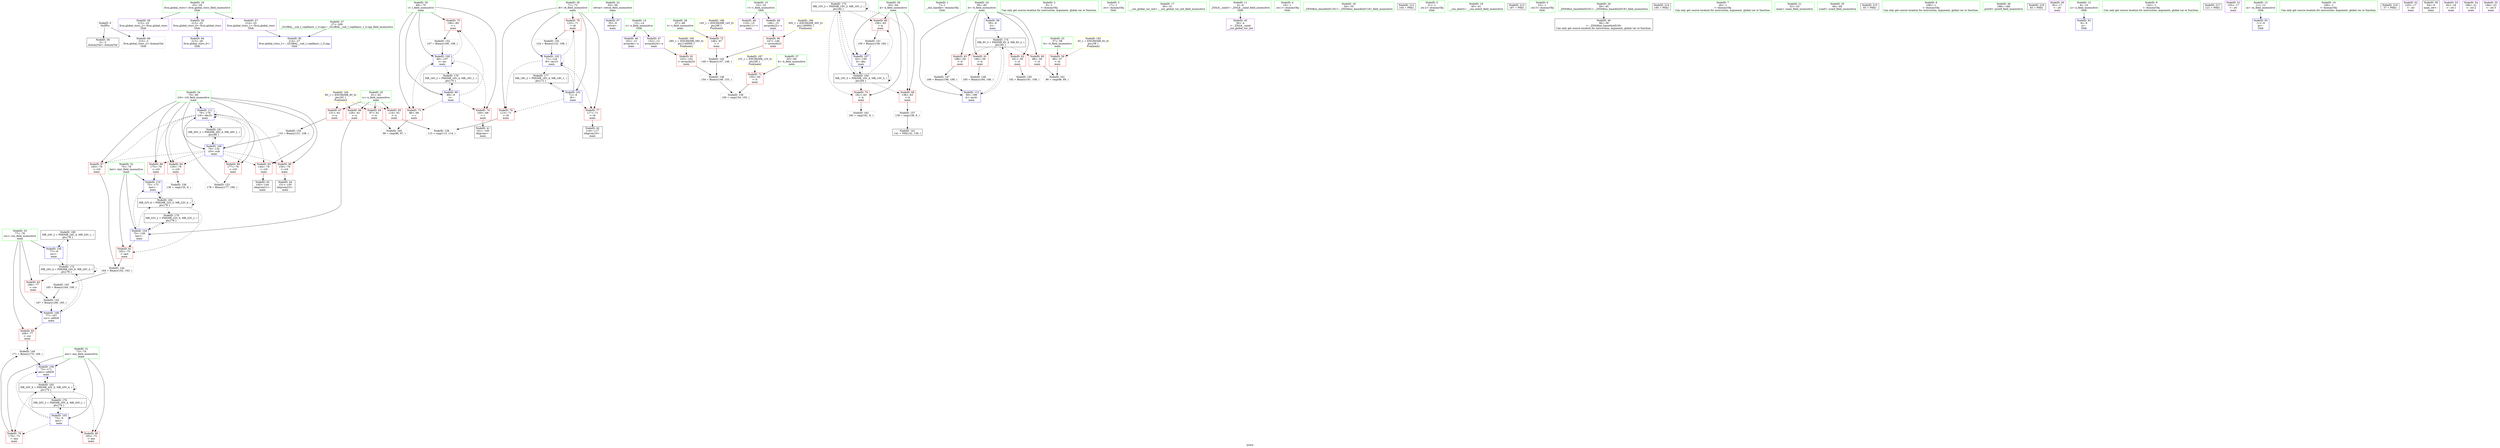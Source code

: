 digraph "SVFG" {
	label="SVFG";

	Node0x55658bbfb2e0 [shape=record,color=grey,label="{NodeID: 0\nNullPtr}"];
	Node0x55658bbfb2e0 -> Node0x55658bc14800[style=solid];
	Node0x55658bbfb2e0 -> Node0x55658bc15050[style=solid];
	Node0x55658bc284a0 [shape=record,color=black,label="{NodeID: 180\nMR_24V_2 = PHI(MR_24V_4, MR_24V_1, )\npts\{78 \}\n}"];
	Node0x55658bc284a0 -> Node0x55658bc197e0[style=dashed];
	Node0x55658bc15150 [shape=record,color=blue,label="{NodeID: 97\n55\<--9\nretval\<--\nmain\n}"];
	Node0x55658bbfc5c0 [shape=record,color=green,label="{NodeID: 14\n13\<--14\nx\<--x_field_insensitive\nGlob }"];
	Node0x55658bbfc5c0 -> Node0x55658bc14e80[style=solid];
	Node0x55658bbfc5c0 -> Node0x55658bc14f50[style=solid];
	Node0x55658bc19c80 [shape=record,color=blue,label="{NodeID: 111\n79\<--178\ni16\<--dec31\nmain\n}"];
	Node0x55658bc19c80 -> Node0x55658bc17d80[style=dashed];
	Node0x55658bc19c80 -> Node0x55658bc17e50[style=dashed];
	Node0x55658bc19c80 -> Node0x55658bc17f20[style=dashed];
	Node0x55658bc19c80 -> Node0x55658bc17ff0[style=dashed];
	Node0x55658bc19c80 -> Node0x55658bc180c0[style=dashed];
	Node0x55658bc19c80 -> Node0x55658bc18190[style=dashed];
	Node0x55658bc19c80 -> Node0x55658bc19c80[style=dashed];
	Node0x55658bc19c80 -> Node0x55658bc289a0[style=dashed];
	Node0x55658bc13fe0 [shape=record,color=green,label="{NodeID: 28\n67\<--68\nt\<--t_field_insensitive\nmain\n}"];
	Node0x55658bc13fe0 -> Node0x55658bc173c0[style=solid];
	Node0x55658bc14b40 [shape=record,color=black,label="{NodeID: 42\n118\<--117\nidxprom10\<--\nmain\n}"];
	Node0x55658bc166c0 [shape=record,color=purple,label="{NodeID: 56\n213\<--25\nllvm.global_ctors_0\<--llvm.global_ctors\nGlob }"];
	Node0x55658bc166c0 -> Node0x55658bc18600[style=solid];
	Node0x55658bc1d070 [shape=record,color=grey,label="{NodeID: 153\n178 = Binary(177, 160, )\n}"];
	Node0x55658bc1d070 -> Node0x55658bc19c80[style=solid];
	Node0x55658bc17220 [shape=record,color=red,label="{NodeID: 70\n181\<--63\n\<--k\nmain\n}"];
	Node0x55658bc17220 -> Node0x55658bc1ddf0[style=solid];
	Node0x55658bc17d80 [shape=record,color=red,label="{NodeID: 84\n135\<--79\n\<--i16\nmain\n}"];
	Node0x55658bc17d80 -> Node0x55658bc1d4f0[style=solid];
	Node0x55658bbfbff0 [shape=record,color=green,label="{NodeID: 1\n7\<--1\n__dso_handle\<--dummyObj\nGlob }"];
	Node0x55658bc289a0 [shape=record,color=black,label="{NodeID: 181\nMR_26V_2 = PHI(MR_26V_4, MR_26V_1, )\npts\{80 \}\n}"];
	Node0x55658bc289a0 -> Node0x55658bc19870[style=dashed];
	Node0x55658bc15220 [shape=record,color=blue,label="{NodeID: 98\n59\<--9\nit\<--\nmain\n}"];
	Node0x55658bc15220 -> Node0x55658bc266a0[style=dashed];
	Node0x55658bbfc690 [shape=record,color=green,label="{NodeID: 15\n15\<--16\nv\<--v_field_insensitive\nGlob }"];
	Node0x55658bbfc690 -> Node0x55658bc16040[style=solid];
	Node0x55658bbfc690 -> Node0x55658bc16110[style=solid];
	Node0x55658bc19280 [shape=record,color=yellow,style=double,label="{NodeID: 195\n28V_1 = ENCHI(MR_28V_0)\npts\{140000 \}\nFun[main]}"];
	Node0x55658bc19280 -> Node0x55658bc18330[style=dashed];
	Node0x55658bc19d50 [shape=record,color=blue,label="{NodeID: 112\n59\<--199\nit\<--inc41\nmain\n}"];
	Node0x55658bc19d50 -> Node0x55658bc266a0[style=dashed];
	Node0x55658bc140b0 [shape=record,color=green,label="{NodeID: 29\n69\<--70\ni\<--i_field_insensitive\nmain\n}"];
	Node0x55658bc140b0 -> Node0x55658bc17490[style=solid];
	Node0x55658bc140b0 -> Node0x55658bc17560[style=solid];
	Node0x55658bc140b0 -> Node0x55658bc17630[style=solid];
	Node0x55658bc140b0 -> Node0x55658bc152f0[style=solid];
	Node0x55658bc140b0 -> Node0x55658bc153c0[style=solid];
	Node0x55658bc14c10 [shape=record,color=black,label="{NodeID: 43\n145\<--144\nidxprom21\<--\nmain\n}"];
	Node0x55658bc16790 [shape=record,color=purple,label="{NodeID: 57\n214\<--25\nllvm.global_ctors_1\<--llvm.global_ctors\nGlob }"];
	Node0x55658bc16790 -> Node0x55658bc18700[style=solid];
	Node0x55658bc1d1f0 [shape=record,color=grey,label="{NodeID: 154\n132 = Binary(131, 108, )\n}"];
	Node0x55658bc1d1f0 -> Node0x55658bc19870[style=solid];
	Node0x55658bc172f0 [shape=record,color=red,label="{NodeID: 71\n155\<--65\n\<--b\nmain\n}"];
	Node0x55658bc172f0 -> Node0x55658bc1d970[style=solid];
	Node0x55658bc17e50 [shape=record,color=red,label="{NodeID: 85\n144\<--79\n\<--i16\nmain\n}"];
	Node0x55658bc17e50 -> Node0x55658bc14c10[style=solid];
	Node0x55658bbfb500 [shape=record,color=green,label="{NodeID: 2\n9\<--1\n\<--dummyObj\nCan only get source location for instruction, argument, global var or function.}"];
	Node0x55658bc152f0 [shape=record,color=blue,label="{NodeID: 99\n69\<--9\ni\<--\nmain\n}"];
	Node0x55658bc152f0 -> Node0x55658bc17490[style=dashed];
	Node0x55658bc152f0 -> Node0x55658bc17560[style=dashed];
	Node0x55658bc152f0 -> Node0x55658bc17630[style=dashed];
	Node0x55658bc152f0 -> Node0x55658bc153c0[style=dashed];
	Node0x55658bc152f0 -> Node0x55658bc270a0[style=dashed];
	Node0x55658bbfc760 [shape=record,color=green,label="{NodeID: 16\n25\<--29\nllvm.global_ctors\<--llvm.global_ctors_field_insensitive\nGlob }"];
	Node0x55658bbfc760 -> Node0x55658bc166c0[style=solid];
	Node0x55658bbfc760 -> Node0x55658bc16790[style=solid];
	Node0x55658bbfc760 -> Node0x55658bc16860[style=solid];
	Node0x55658bc19360 [shape=record,color=yellow,style=double,label="{NodeID: 196\n30V_1 = ENCHI(MR_30V_0)\npts\{160000 \}\nFun[main]}"];
	Node0x55658bc19360 -> Node0x55658bc18260[style=dashed];
	Node0x55658bc14180 [shape=record,color=green,label="{NodeID: 30\n71\<--72\ni6\<--i6_field_insensitive\nmain\n}"];
	Node0x55658bc14180 -> Node0x55658bc17700[style=solid];
	Node0x55658bc14180 -> Node0x55658bc177d0[style=solid];
	Node0x55658bc14180 -> Node0x55658bc178a0[style=solid];
	Node0x55658bc14180 -> Node0x55658bc15490[style=solid];
	Node0x55658bc14180 -> Node0x55658bc15560[style=solid];
	Node0x55658bc14ce0 [shape=record,color=black,label="{NodeID: 44\n151\<--150\nidxprom23\<--\nmain\n}"];
	Node0x55658ba2f600 [shape=record,color=black,label="{NodeID: 141\n141 = PHI(142, 139, )\n}"];
	Node0x55658bc16860 [shape=record,color=purple,label="{NodeID: 58\n215\<--25\nllvm.global_ctors_2\<--llvm.global_ctors\nGlob }"];
	Node0x55658bc16860 -> Node0x55658bc15050[style=solid];
	Node0x55658bc1d370 [shape=record,color=grey,label="{NodeID: 155\n124 = Binary(123, 108, )\n}"];
	Node0x55658bc1d370 -> Node0x55658bc15560[style=solid];
	Node0x55658bc173c0 [shape=record,color=red,label="{NodeID: 72\n148\<--67\n\<--t\nmain\n}"];
	Node0x55658bc173c0 -> Node0x55658bc15f50[style=solid];
	Node0x55658bc17f20 [shape=record,color=red,label="{NodeID: 86\n150\<--79\n\<--i16\nmain\n}"];
	Node0x55658bc17f20 -> Node0x55658bc14ce0[style=solid];
	Node0x55658bbfb690 [shape=record,color=green,label="{NodeID: 3\n17\<--1\n.str\<--dummyObj\nGlob }"];
	Node0x55658bc299c0 [shape=record,color=yellow,style=double,label="{NodeID: 183\n4V_1 = ENCHI(MR_4V_0)\npts\{58 \}\nFun[main]}"];
	Node0x55658bc299c0 -> Node0x55658bc16930[style=dashed];
	Node0x55658bc153c0 [shape=record,color=blue,label="{NodeID: 100\n69\<--107\ni\<--inc\nmain\n}"];
	Node0x55658bc153c0 -> Node0x55658bc17490[style=dashed];
	Node0x55658bc153c0 -> Node0x55658bc17560[style=dashed];
	Node0x55658bc153c0 -> Node0x55658bc17630[style=dashed];
	Node0x55658bc153c0 -> Node0x55658bc153c0[style=dashed];
	Node0x55658bc153c0 -> Node0x55658bc270a0[style=dashed];
	Node0x55658bc13870 [shape=record,color=green,label="{NodeID: 17\n30\<--31\n__cxx_global_var_init\<--__cxx_global_var_init_field_insensitive\n}"];
	Node0x55658bc14250 [shape=record,color=green,label="{NodeID: 31\n73\<--74\nans\<--ans_field_insensitive\nmain\n}"];
	Node0x55658bc14250 -> Node0x55658bc17970[style=solid];
	Node0x55658bc14250 -> Node0x55658bc17a40[style=solid];
	Node0x55658bc14250 -> Node0x55658bc15630[style=solid];
	Node0x55658bc14250 -> Node0x55658bc19ae0[style=solid];
	Node0x55658bc14db0 [shape=record,color=purple,label="{NodeID: 45\n36\<--4\n\<--_ZStL8__ioinit\n__cxx_global_var_init\n}"];
	Node0x55658bc15f50 [shape=record,color=grey,label="{NodeID: 142\n149 = Binary(147, 148, )\n}"];
	Node0x55658bc15f50 -> Node0x55658bc1c5f0[style=solid];
	Node0x55658bc16930 [shape=record,color=red,label="{NodeID: 59\n89\<--57\n\<--tt\nmain\n}"];
	Node0x55658bc16930 -> Node0x55658bc1dc70[style=solid];
	Node0x55658bc1d4f0 [shape=record,color=grey,label="{NodeID: 156\n136 = cmp(135, 9, )\n}"];
	Node0x55658bc17490 [shape=record,color=red,label="{NodeID: 73\n96\<--69\n\<--i\nmain\n}"];
	Node0x55658bc17490 -> Node0x55658bc1daf0[style=solid];
	Node0x55658bc17ff0 [shape=record,color=red,label="{NodeID: 87\n163\<--79\n\<--i16\nmain\n}"];
	Node0x55658bc17ff0 -> Node0x55658bc1c2f0[style=solid];
	Node0x55658bbfcc60 [shape=record,color=green,label="{NodeID: 4\n19\<--1\n.str.1\<--dummyObj\nGlob }"];
	Node0x55658bc15490 [shape=record,color=blue,label="{NodeID: 101\n71\<--9\ni6\<--\nmain\n}"];
	Node0x55658bc15490 -> Node0x55658bc17700[style=dashed];
	Node0x55658bc15490 -> Node0x55658bc177d0[style=dashed];
	Node0x55658bc15490 -> Node0x55658bc178a0[style=dashed];
	Node0x55658bc15490 -> Node0x55658bc15560[style=dashed];
	Node0x55658bc15490 -> Node0x55658bc275a0[style=dashed];
	Node0x55658bc13900 [shape=record,color=green,label="{NodeID: 18\n34\<--35\n_ZNSt8ios_base4InitC1Ev\<--_ZNSt8ios_base4InitC1Ev_field_insensitive\n}"];
	Node0x55658bc14320 [shape=record,color=green,label="{NodeID: 32\n75\<--76\nlast\<--last_field_insensitive\nmain\n}"];
	Node0x55658bc14320 -> Node0x55658bc17b10[style=solid];
	Node0x55658bc14320 -> Node0x55658bc15700[style=solid];
	Node0x55658bc14320 -> Node0x55658bc19bb0[style=solid];
	Node0x55658bc34c40 [shape=record,color=black,label="{NodeID: 212\n104 = PHI()\n}"];
	Node0x55658bc14e80 [shape=record,color=purple,label="{NodeID: 46\n102\<--13\narrayidx\<--x\nmain\n}"];
	Node0x55658bc1c170 [shape=record,color=grey,label="{NodeID: 143\n167 = Binary(166, 165, )\n}"];
	Node0x55658bc1c170 -> Node0x55658bc19a10[style=solid];
	Node0x55658bc16a00 [shape=record,color=red,label="{NodeID: 60\n88\<--59\n\<--it\nmain\n}"];
	Node0x55658bc16a00 -> Node0x55658bc1dc70[style=solid];
	Node0x55658bc1d670 [shape=record,color=grey,label="{NodeID: 157\n139 = cmp(138, 9, )\n}"];
	Node0x55658bc1d670 -> Node0x55658ba2f600[style=solid];
	Node0x55658bc17560 [shape=record,color=red,label="{NodeID: 74\n100\<--69\n\<--i\nmain\n}"];
	Node0x55658bc17560 -> Node0x55658bc14a70[style=solid];
	Node0x55658bc180c0 [shape=record,color=red,label="{NodeID: 88\n173\<--79\n\<--i16\nmain\n}"];
	Node0x55658bc180c0 -> Node0x55658bc19bb0[style=solid];
	Node0x55658bbfc8e0 [shape=record,color=green,label="{NodeID: 5\n21\<--1\n.str.2\<--dummyObj\nGlob }"];
	Node0x55658bc29b80 [shape=record,color=yellow,style=double,label="{NodeID: 185\n8V_1 = ENCHI(MR_8V_0)\npts\{62 \}\nFun[main]}"];
	Node0x55658bc29b80 -> Node0x55658bc16d40[style=dashed];
	Node0x55658bc29b80 -> Node0x55658bc16e10[style=dashed];
	Node0x55658bc29b80 -> Node0x55658bc16ee0[style=dashed];
	Node0x55658bc29b80 -> Node0x55658bc16fb0[style=dashed];
	Node0x55658bc15560 [shape=record,color=blue,label="{NodeID: 102\n71\<--124\ni6\<--inc14\nmain\n}"];
	Node0x55658bc15560 -> Node0x55658bc17700[style=dashed];
	Node0x55658bc15560 -> Node0x55658bc177d0[style=dashed];
	Node0x55658bc15560 -> Node0x55658bc178a0[style=dashed];
	Node0x55658bc15560 -> Node0x55658bc15560[style=dashed];
	Node0x55658bc15560 -> Node0x55658bc275a0[style=dashed];
	Node0x55658bc13990 [shape=record,color=green,label="{NodeID: 19\n40\<--41\n__cxa_atexit\<--__cxa_atexit_field_insensitive\n}"];
	Node0x55658bc143f0 [shape=record,color=green,label="{NodeID: 33\n77\<--78\ncur\<--cur_field_insensitive\nmain\n}"];
	Node0x55658bc143f0 -> Node0x55658bc17be0[style=solid];
	Node0x55658bc143f0 -> Node0x55658bc17cb0[style=solid];
	Node0x55658bc143f0 -> Node0x55658bc197e0[style=solid];
	Node0x55658bc143f0 -> Node0x55658bc19a10[style=solid];
	Node0x55658bc34d40 [shape=record,color=black,label="{NodeID: 213\n187 = PHI()\n}"];
	Node0x55658bc14f50 [shape=record,color=purple,label="{NodeID: 47\n152\<--13\narrayidx24\<--x\nmain\n}"];
	Node0x55658bc14f50 -> Node0x55658bc18330[style=solid];
	Node0x55658bc1c2f0 [shape=record,color=grey,label="{NodeID: 144\n164 = Binary(162, 163, )\n}"];
	Node0x55658bc1c2f0 -> Node0x55658bc1c470[style=solid];
	Node0x55658bc16ad0 [shape=record,color=red,label="{NodeID: 61\n184\<--59\n\<--it\nmain\n}"];
	Node0x55658bc16ad0 -> Node0x55658bc1c8f0[style=solid];
	Node0x55658bc1d7f0 [shape=record,color=grey,label="{NodeID: 158\n115 = cmp(113, 114, )\n}"];
	Node0x55658bc17630 [shape=record,color=red,label="{NodeID: 75\n106\<--69\n\<--i\nmain\n}"];
	Node0x55658bc17630 -> Node0x55658bc1cef0[style=solid];
	Node0x55658bc25ca0 [shape=record,color=black,label="{NodeID: 172\nMR_24V_4 = PHI(MR_24V_6, MR_24V_3, )\npts\{78 \}\n}"];
	Node0x55658bc25ca0 -> Node0x55658bc17be0[style=dashed];
	Node0x55658bc25ca0 -> Node0x55658bc19a10[style=dashed];
	Node0x55658bc25ca0 -> Node0x55658bc25ca0[style=dashed];
	Node0x55658bc25ca0 -> Node0x55658bc284a0[style=dashed];
	Node0x55658bc18190 [shape=record,color=red,label="{NodeID: 89\n177\<--79\n\<--i16\nmain\n}"];
	Node0x55658bc18190 -> Node0x55658bc1d070[style=solid];
	Node0x55658bbfc970 [shape=record,color=green,label="{NodeID: 6\n23\<--1\n.str.3\<--dummyObj\nGlob }"];
	Node0x55658bc15630 [shape=record,color=blue,label="{NodeID: 103\n73\<--9\nans\<--\nmain\n}"];
	Node0x55658bc15630 -> Node0x55658bc17970[style=dashed];
	Node0x55658bc15630 -> Node0x55658bc17a40[style=dashed];
	Node0x55658bc15630 -> Node0x55658bc19ae0[style=dashed];
	Node0x55658bc15630 -> Node0x55658bc239a0[style=dashed];
	Node0x55658bc15630 -> Node0x55658bc27aa0[style=dashed];
	Node0x55658bc13a20 [shape=record,color=green,label="{NodeID: 20\n39\<--45\n_ZNSt8ios_base4InitD1Ev\<--_ZNSt8ios_base4InitD1Ev_field_insensitive\n}"];
	Node0x55658bc13a20 -> Node0x55658bc149a0[style=solid];
	Node0x55658bc144c0 [shape=record,color=green,label="{NodeID: 34\n79\<--80\ni16\<--i16_field_insensitive\nmain\n}"];
	Node0x55658bc144c0 -> Node0x55658bc17d80[style=solid];
	Node0x55658bc144c0 -> Node0x55658bc17e50[style=solid];
	Node0x55658bc144c0 -> Node0x55658bc17f20[style=solid];
	Node0x55658bc144c0 -> Node0x55658bc17ff0[style=solid];
	Node0x55658bc144c0 -> Node0x55658bc180c0[style=solid];
	Node0x55658bc144c0 -> Node0x55658bc18190[style=solid];
	Node0x55658bc144c0 -> Node0x55658bc19870[style=solid];
	Node0x55658bc144c0 -> Node0x55658bc19c80[style=solid];
	Node0x55658bc34e40 [shape=record,color=black,label="{NodeID: 214\n195 = PHI()\n}"];
	Node0x55658bc16040 [shape=record,color=purple,label="{NodeID: 48\n119\<--15\narrayidx11\<--v\nmain\n}"];
	Node0x55658bc1c470 [shape=record,color=grey,label="{NodeID: 145\n165 = Binary(164, 108, )\n}"];
	Node0x55658bc1c470 -> Node0x55658bc1c170[style=solid];
	Node0x55658bc16ba0 [shape=record,color=red,label="{NodeID: 62\n191\<--59\n\<--it\nmain\n}"];
	Node0x55658bc16ba0 -> Node0x55658bc1cbf0[style=solid];
	Node0x55658bc1d970 [shape=record,color=grey,label="{NodeID: 159\n156 = cmp(154, 155, )\n}"];
	Node0x55658bc17700 [shape=record,color=red,label="{NodeID: 76\n113\<--71\n\<--i6\nmain\n}"];
	Node0x55658bc17700 -> Node0x55658bc1d7f0[style=solid];
	Node0x55658bc18260 [shape=record,color=red,label="{NodeID: 90\n147\<--146\n\<--arrayidx22\nmain\n}"];
	Node0x55658bc18260 -> Node0x55658bc15f50[style=solid];
	Node0x55658bbfca00 [shape=record,color=green,label="{NodeID: 7\n26\<--1\n\<--dummyObj\nCan only get source location for instruction, argument, global var or function.}"];
	Node0x55658bc29d40 [shape=record,color=yellow,style=double,label="{NodeID: 187\n12V_1 = ENCHI(MR_12V_0)\npts\{66 \}\nFun[main]}"];
	Node0x55658bc29d40 -> Node0x55658bc172f0[style=dashed];
	Node0x55658bc15700 [shape=record,color=blue,label="{NodeID: 104\n75\<--128\nlast\<--\nmain\n}"];
	Node0x55658bc15700 -> Node0x55658bc17b10[style=dashed];
	Node0x55658bc15700 -> Node0x55658bc19bb0[style=dashed];
	Node0x55658bc15700 -> Node0x55658bc23ea0[style=dashed];
	Node0x55658bc15700 -> Node0x55658bc27fa0[style=dashed];
	Node0x55658bc13ab0 [shape=record,color=green,label="{NodeID: 21\n52\<--53\nmain\<--main_field_insensitive\n}"];
	Node0x55658bc14590 [shape=record,color=green,label="{NodeID: 35\n84\<--85\nscanf\<--scanf_field_insensitive\n}"];
	Node0x55658bc35a50 [shape=record,color=black,label="{NodeID: 215\n93 = PHI()\n}"];
	Node0x55658bc16110 [shape=record,color=purple,label="{NodeID: 49\n146\<--15\narrayidx22\<--v\nmain\n}"];
	Node0x55658bc16110 -> Node0x55658bc18260[style=solid];
	Node0x55658bc1c5f0 [shape=record,color=grey,label="{NodeID: 146\n154 = Binary(149, 153, )\n}"];
	Node0x55658bc1c5f0 -> Node0x55658bc1d970[style=solid];
	Node0x55658bc16c70 [shape=record,color=red,label="{NodeID: 63\n198\<--59\n\<--it\nmain\n}"];
	Node0x55658bc16c70 -> Node0x55658bc1c770[style=solid];
	Node0x55658bc1daf0 [shape=record,color=grey,label="{NodeID: 160\n98 = cmp(96, 97, )\n}"];
	Node0x55658bc177d0 [shape=record,color=red,label="{NodeID: 77\n117\<--71\n\<--i6\nmain\n}"];
	Node0x55658bc177d0 -> Node0x55658bc14b40[style=solid];
	Node0x55658bc266a0 [shape=record,color=black,label="{NodeID: 174\nMR_6V_3 = PHI(MR_6V_4, MR_6V_2, )\npts\{60 \}\n}"];
	Node0x55658bc266a0 -> Node0x55658bc16a00[style=dashed];
	Node0x55658bc266a0 -> Node0x55658bc16ad0[style=dashed];
	Node0x55658bc266a0 -> Node0x55658bc16ba0[style=dashed];
	Node0x55658bc266a0 -> Node0x55658bc16c70[style=dashed];
	Node0x55658bc266a0 -> Node0x55658bc19d50[style=dashed];
	Node0x55658bc18330 [shape=record,color=red,label="{NodeID: 91\n153\<--152\n\<--arrayidx24\nmain\n}"];
	Node0x55658bc18330 -> Node0x55658bc1c5f0[style=solid];
	Node0x55658bbfca90 [shape=record,color=green,label="{NodeID: 8\n108\<--1\n\<--dummyObj\nCan only get source location for instruction, argument, global var or function.}"];
	Node0x55658bc29e20 [shape=record,color=yellow,style=double,label="{NodeID: 188\n14V_1 = ENCHI(MR_14V_0)\npts\{68 \}\nFun[main]}"];
	Node0x55658bc29e20 -> Node0x55658bc173c0[style=dashed];
	Node0x55658bc197e0 [shape=record,color=blue,label="{NodeID: 105\n77\<--9\ncur\<--\nmain\n}"];
	Node0x55658bc197e0 -> Node0x55658bc25ca0[style=dashed];
	Node0x55658bc13b40 [shape=record,color=green,label="{NodeID: 22\n55\<--56\nretval\<--retval_field_insensitive\nmain\n}"];
	Node0x55658bc13b40 -> Node0x55658bc15150[style=solid];
	Node0x55658bc14660 [shape=record,color=green,label="{NodeID: 36\n188\<--189\nprintf\<--printf_field_insensitive\n}"];
	Node0x55658bc35b50 [shape=record,color=black,label="{NodeID: 216\n83 = PHI()\n}"];
	Node0x55658bc161e0 [shape=record,color=purple,label="{NodeID: 50\n82\<--17\n\<--.str\nmain\n}"];
	Node0x55658bc1c770 [shape=record,color=grey,label="{NodeID: 147\n199 = Binary(198, 108, )\n}"];
	Node0x55658bc1c770 -> Node0x55658bc19d50[style=solid];
	Node0x55658bc16d40 [shape=record,color=red,label="{NodeID: 64\n97\<--61\n\<--n\nmain\n}"];
	Node0x55658bc16d40 -> Node0x55658bc1daf0[style=solid];
	Node0x55658bc1dc70 [shape=record,color=grey,label="{NodeID: 161\n90 = cmp(88, 89, )\n}"];
	Node0x55658bc178a0 [shape=record,color=red,label="{NodeID: 78\n123\<--71\n\<--i6\nmain\n}"];
	Node0x55658bc178a0 -> Node0x55658bc1d370[style=solid];
	Node0x55658bc26ba0 [shape=record,color=black,label="{NodeID: 175\nMR_10V_2 = PHI(MR_10V_3, MR_10V_1, )\npts\{64 \}\n}"];
	Node0x55658bc26ba0 -> Node0x55658bc17080[style=dashed];
	Node0x55658bc26ba0 -> Node0x55658bc17150[style=dashed];
	Node0x55658bc26ba0 -> Node0x55658bc17220[style=dashed];
	Node0x55658bc26ba0 -> Node0x55658bc19940[style=dashed];
	Node0x55658bc26ba0 -> Node0x55658bc234a0[style=dashed];
	Node0x55658bc26ba0 -> Node0x55658bc26ba0[style=dashed];
	Node0x55658bc18400 [shape=record,color=blue,label="{NodeID: 92\n8\<--9\nn\<--\nGlob }"];
	Node0x55658bbfb7c0 [shape=record,color=green,label="{NodeID: 9\n142\<--1\n\<--dummyObj\nCan only get source location for instruction, argument, global var or function.}"];
	Node0x55658bc19870 [shape=record,color=blue,label="{NodeID: 106\n79\<--132\ni16\<--sub\nmain\n}"];
	Node0x55658bc19870 -> Node0x55658bc17d80[style=dashed];
	Node0x55658bc19870 -> Node0x55658bc17e50[style=dashed];
	Node0x55658bc19870 -> Node0x55658bc17f20[style=dashed];
	Node0x55658bc19870 -> Node0x55658bc17ff0[style=dashed];
	Node0x55658bc19870 -> Node0x55658bc180c0[style=dashed];
	Node0x55658bc19870 -> Node0x55658bc18190[style=dashed];
	Node0x55658bc19870 -> Node0x55658bc19c80[style=dashed];
	Node0x55658bc19870 -> Node0x55658bc289a0[style=dashed];
	Node0x55658bc13bd0 [shape=record,color=green,label="{NodeID: 23\n57\<--58\ntt\<--tt_field_insensitive\nmain\n}"];
	Node0x55658bc13bd0 -> Node0x55658bc16930[style=solid];
	Node0x55658bc14730 [shape=record,color=green,label="{NodeID: 37\n27\<--209\n_GLOBAL__sub_I_vepifanov_1_0.cpp\<--_GLOBAL__sub_I_vepifanov_1_0.cpp_field_insensitive\n}"];
	Node0x55658bc14730 -> Node0x55658bc18700[style=solid];
	Node0x55658bc35c50 [shape=record,color=black,label="{NodeID: 217\n121 = PHI()\n}"];
	Node0x55658bc162b0 [shape=record,color=purple,label="{NodeID: 51\n103\<--17\n\<--.str\nmain\n}"];
	Node0x55658bc1c8f0 [shape=record,color=grey,label="{NodeID: 148\n185 = Binary(184, 108, )\n}"];
	Node0x55658bc16e10 [shape=record,color=red,label="{NodeID: 65\n114\<--61\n\<--n\nmain\n}"];
	Node0x55658bc16e10 -> Node0x55658bc1d7f0[style=solid];
	Node0x55658bc1ddf0 [shape=record,color=grey,label="{NodeID: 162\n182 = cmp(181, 9, )\n}"];
	Node0x55658bc17970 [shape=record,color=red,label="{NodeID: 79\n170\<--73\n\<--ans\nmain\n}"];
	Node0x55658bc17970 -> Node0x55658bc1ca70[style=solid];
	Node0x55658bc270a0 [shape=record,color=black,label="{NodeID: 176\nMR_16V_2 = PHI(MR_16V_4, MR_16V_1, )\npts\{70 \}\n}"];
	Node0x55658bc270a0 -> Node0x55658bc152f0[style=dashed];
	Node0x55658bc18500 [shape=record,color=blue,label="{NodeID: 93\n11\<--9\nm\<--\nGlob }"];
	Node0x55658bbfb890 [shape=record,color=green,label="{NodeID: 10\n160\<--1\n\<--dummyObj\nCan only get source location for instruction, argument, global var or function.}"];
	Node0x55658bc19940 [shape=record,color=blue,label="{NodeID: 107\n63\<--159\nk\<--dec\nmain\n}"];
	Node0x55658bc19940 -> Node0x55658bc234a0[style=dashed];
	Node0x55658bc13ca0 [shape=record,color=green,label="{NodeID: 24\n59\<--60\nit\<--it_field_insensitive\nmain\n}"];
	Node0x55658bc13ca0 -> Node0x55658bc16a00[style=solid];
	Node0x55658bc13ca0 -> Node0x55658bc16ad0[style=solid];
	Node0x55658bc13ca0 -> Node0x55658bc16ba0[style=solid];
	Node0x55658bc13ca0 -> Node0x55658bc16c70[style=solid];
	Node0x55658bc13ca0 -> Node0x55658bc15220[style=solid];
	Node0x55658bc13ca0 -> Node0x55658bc19d50[style=solid];
	Node0x55658bc14800 [shape=record,color=black,label="{NodeID: 38\n2\<--3\ndummyVal\<--dummyVal\n}"];
	Node0x55658bc35d50 [shape=record,color=black,label="{NodeID: 218\n37 = PHI()\n}"];
	Node0x55658bc16380 [shape=record,color=purple,label="{NodeID: 52\n120\<--17\n\<--.str\nmain\n}"];
	Node0x55658bc1ca70 [shape=record,color=grey,label="{NodeID: 149\n171 = Binary(170, 169, )\n}"];
	Node0x55658bc1ca70 -> Node0x55658bc19ae0[style=solid];
	Node0x55658bc16ee0 [shape=record,color=red,label="{NodeID: 66\n128\<--61\n\<--n\nmain\n}"];
	Node0x55658bc16ee0 -> Node0x55658bc15700[style=solid];
	Node0x55658bc17a40 [shape=record,color=red,label="{NodeID: 80\n193\<--73\n\<--ans\nmain\n}"];
	Node0x55658bc275a0 [shape=record,color=black,label="{NodeID: 177\nMR_18V_2 = PHI(MR_18V_4, MR_18V_1, )\npts\{72 \}\n}"];
	Node0x55658bc275a0 -> Node0x55658bc15490[style=dashed];
	Node0x55658bc18600 [shape=record,color=blue,label="{NodeID: 94\n213\<--26\nllvm.global_ctors_0\<--\nGlob }"];
	Node0x55658bbfb960 [shape=record,color=green,label="{NodeID: 11\n4\<--6\n_ZStL8__ioinit\<--_ZStL8__ioinit_field_insensitive\nGlob }"];
	Node0x55658bbfb960 -> Node0x55658bc14db0[style=solid];
	Node0x55658bc19a10 [shape=record,color=blue,label="{NodeID: 108\n77\<--167\ncur\<--add28\nmain\n}"];
	Node0x55658bc19a10 -> Node0x55658bc17cb0[style=dashed];
	Node0x55658bc19a10 -> Node0x55658bc25ca0[style=dashed];
	Node0x55658bc13d70 [shape=record,color=green,label="{NodeID: 25\n61\<--62\nn\<--n_field_insensitive\nmain\n}"];
	Node0x55658bc13d70 -> Node0x55658bc16d40[style=solid];
	Node0x55658bc13d70 -> Node0x55658bc16e10[style=solid];
	Node0x55658bc13d70 -> Node0x55658bc16ee0[style=solid];
	Node0x55658bc13d70 -> Node0x55658bc16fb0[style=solid];
	Node0x55658bc148d0 [shape=record,color=black,label="{NodeID: 39\n54\<--9\nmain_ret\<--\nmain\n}"];
	Node0x55658bc16450 [shape=record,color=purple,label="{NodeID: 53\n92\<--19\n\<--.str.1\nmain\n}"];
	Node0x55658bc1cbf0 [shape=record,color=grey,label="{NodeID: 150\n192 = Binary(191, 108, )\n}"];
	Node0x55658bc16fb0 [shape=record,color=red,label="{NodeID: 67\n131\<--61\n\<--n\nmain\n}"];
	Node0x55658bc16fb0 -> Node0x55658bc1d1f0[style=solid];
	Node0x55658bc234a0 [shape=record,color=black,label="{NodeID: 164\nMR_10V_5 = PHI(MR_10V_4, MR_10V_3, )\npts\{64 \}\n}"];
	Node0x55658bc234a0 -> Node0x55658bc17080[style=dashed];
	Node0x55658bc234a0 -> Node0x55658bc17150[style=dashed];
	Node0x55658bc234a0 -> Node0x55658bc17220[style=dashed];
	Node0x55658bc234a0 -> Node0x55658bc19940[style=dashed];
	Node0x55658bc234a0 -> Node0x55658bc234a0[style=dashed];
	Node0x55658bc234a0 -> Node0x55658bc26ba0[style=dashed];
	Node0x55658bc17b10 [shape=record,color=red,label="{NodeID: 81\n162\<--75\n\<--last\nmain\n}"];
	Node0x55658bc17b10 -> Node0x55658bc1c2f0[style=solid];
	Node0x55658bc27aa0 [shape=record,color=black,label="{NodeID: 178\nMR_20V_2 = PHI(MR_20V_4, MR_20V_1, )\npts\{74 \}\n}"];
	Node0x55658bc27aa0 -> Node0x55658bc15630[style=dashed];
	Node0x55658bc18700 [shape=record,color=blue,label="{NodeID: 95\n214\<--27\nllvm.global_ctors_1\<--_GLOBAL__sub_I_vepifanov_1_0.cpp\nGlob }"];
	Node0x55658bbfba30 [shape=record,color=green,label="{NodeID: 12\n8\<--10\nn\<--n_field_insensitive\nGlob }"];
	Node0x55658bbfba30 -> Node0x55658bc18400[style=solid];
	Node0x55658bc19ae0 [shape=record,color=blue,label="{NodeID: 109\n73\<--171\nans\<--add29\nmain\n}"];
	Node0x55658bc19ae0 -> Node0x55658bc239a0[style=dashed];
	Node0x55658bc13e40 [shape=record,color=green,label="{NodeID: 26\n63\<--64\nk\<--k_field_insensitive\nmain\n}"];
	Node0x55658bc13e40 -> Node0x55658bc17080[style=solid];
	Node0x55658bc13e40 -> Node0x55658bc17150[style=solid];
	Node0x55658bc13e40 -> Node0x55658bc17220[style=solid];
	Node0x55658bc13e40 -> Node0x55658bc19940[style=solid];
	Node0x55658bc149a0 [shape=record,color=black,label="{NodeID: 40\n38\<--39\n\<--_ZNSt8ios_base4InitD1Ev\nCan only get source location for instruction, argument, global var or function.}"];
	Node0x55658bc16520 [shape=record,color=purple,label="{NodeID: 54\n186\<--21\n\<--.str.2\nmain\n}"];
	Node0x55658bc1cd70 [shape=record,color=grey,label="{NodeID: 151\n159 = Binary(158, 160, )\n}"];
	Node0x55658bc1cd70 -> Node0x55658bc19940[style=solid];
	Node0x55658bc17080 [shape=record,color=red,label="{NodeID: 68\n138\<--63\n\<--k\nmain\n}"];
	Node0x55658bc17080 -> Node0x55658bc1d670[style=solid];
	Node0x55658bc239a0 [shape=record,color=black,label="{NodeID: 165\nMR_20V_6 = PHI(MR_20V_5, MR_20V_4, )\npts\{74 \}\n}"];
	Node0x55658bc239a0 -> Node0x55658bc17970[style=dashed];
	Node0x55658bc239a0 -> Node0x55658bc17a40[style=dashed];
	Node0x55658bc239a0 -> Node0x55658bc19ae0[style=dashed];
	Node0x55658bc239a0 -> Node0x55658bc239a0[style=dashed];
	Node0x55658bc239a0 -> Node0x55658bc27aa0[style=dashed];
	Node0x55658bc17be0 [shape=record,color=red,label="{NodeID: 82\n166\<--77\n\<--cur\nmain\n}"];
	Node0x55658bc17be0 -> Node0x55658bc1c170[style=solid];
	Node0x55658bc27fa0 [shape=record,color=black,label="{NodeID: 179\nMR_22V_2 = PHI(MR_22V_4, MR_22V_1, )\npts\{76 \}\n}"];
	Node0x55658bc27fa0 -> Node0x55658bc15700[style=dashed];
	Node0x55658bc15050 [shape=record,color=blue, style = dotted,label="{NodeID: 96\n215\<--3\nllvm.global_ctors_2\<--dummyVal\nGlob }"];
	Node0x55658bbfc4f0 [shape=record,color=green,label="{NodeID: 13\n11\<--12\nm\<--m_field_insensitive\nGlob }"];
	Node0x55658bbfc4f0 -> Node0x55658bc18500[style=solid];
	Node0x55658bc19bb0 [shape=record,color=blue,label="{NodeID: 110\n75\<--173\nlast\<--\nmain\n}"];
	Node0x55658bc19bb0 -> Node0x55658bc23ea0[style=dashed];
	Node0x55658bc13f10 [shape=record,color=green,label="{NodeID: 27\n65\<--66\nb\<--b_field_insensitive\nmain\n}"];
	Node0x55658bc13f10 -> Node0x55658bc172f0[style=solid];
	Node0x55658bc14a70 [shape=record,color=black,label="{NodeID: 41\n101\<--100\nidxprom\<--\nmain\n}"];
	Node0x55658bc165f0 [shape=record,color=purple,label="{NodeID: 55\n194\<--23\n\<--.str.3\nmain\n}"];
	Node0x55658bc1cef0 [shape=record,color=grey,label="{NodeID: 152\n107 = Binary(106, 108, )\n}"];
	Node0x55658bc1cef0 -> Node0x55658bc153c0[style=solid];
	Node0x55658bc17150 [shape=record,color=red,label="{NodeID: 69\n158\<--63\n\<--k\nmain\n}"];
	Node0x55658bc17150 -> Node0x55658bc1cd70[style=solid];
	Node0x55658bc23ea0 [shape=record,color=black,label="{NodeID: 166\nMR_22V_6 = PHI(MR_22V_5, MR_22V_4, )\npts\{76 \}\n}"];
	Node0x55658bc23ea0 -> Node0x55658bc17b10[style=dashed];
	Node0x55658bc23ea0 -> Node0x55658bc19bb0[style=dashed];
	Node0x55658bc23ea0 -> Node0x55658bc23ea0[style=dashed];
	Node0x55658bc23ea0 -> Node0x55658bc27fa0[style=dashed];
	Node0x55658bc17cb0 [shape=record,color=red,label="{NodeID: 83\n169\<--77\n\<--cur\nmain\n}"];
	Node0x55658bc17cb0 -> Node0x55658bc1ca70[style=solid];
}
